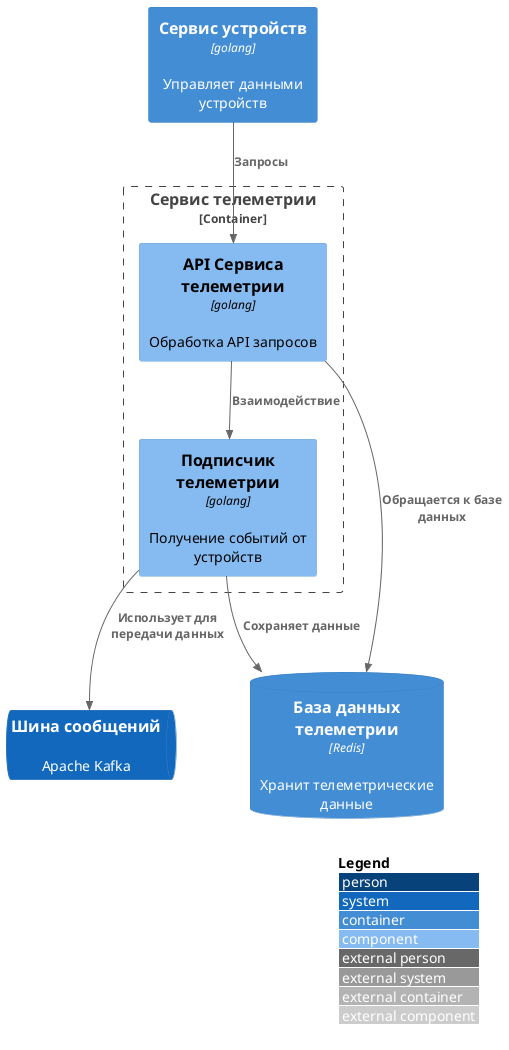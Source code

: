 @startuml
    !include <C4/C4_Container.puml>
    !include <C4/C4_Component.puml>

    LAYOUT_WITH_LEGEND()

    Container_Boundary(TelemetryService, "Сервис телеметрии") {
        Component(TelemetryServiceAPI, "API Сервиса телеметрии", "golang", "Обработка API запросов")
        Component(TelemetrySubscriber, "Подписчик телеметрии", "golang", "Получение событий от устройств")
    }

    ContainerDb(DeviceDB, "База данных телеметрии", "Redis", "Хранит телеметрические данные")
    Container(DeviceService, "Сервис устройств", "golang", "Управляет данными устройств")

    SystemQueue(AppQueue, "Шина сообщений", "Apache Kafka")

    Rel(DeviceService, TelemetryServiceAPI, "Запросы")
    Rel(TelemetryServiceAPI, TelemetrySubscriber, "Взаимодействие")
    Rel(TelemetrySubscriber, DeviceDB, "Сохраняет данные")
    Rel(TelemetryServiceAPI, DeviceDB, "Обращается к базе данных")
    Rel(TelemetrySubscriber, AppQueue, "Использует для передачи данных")

@enduml
